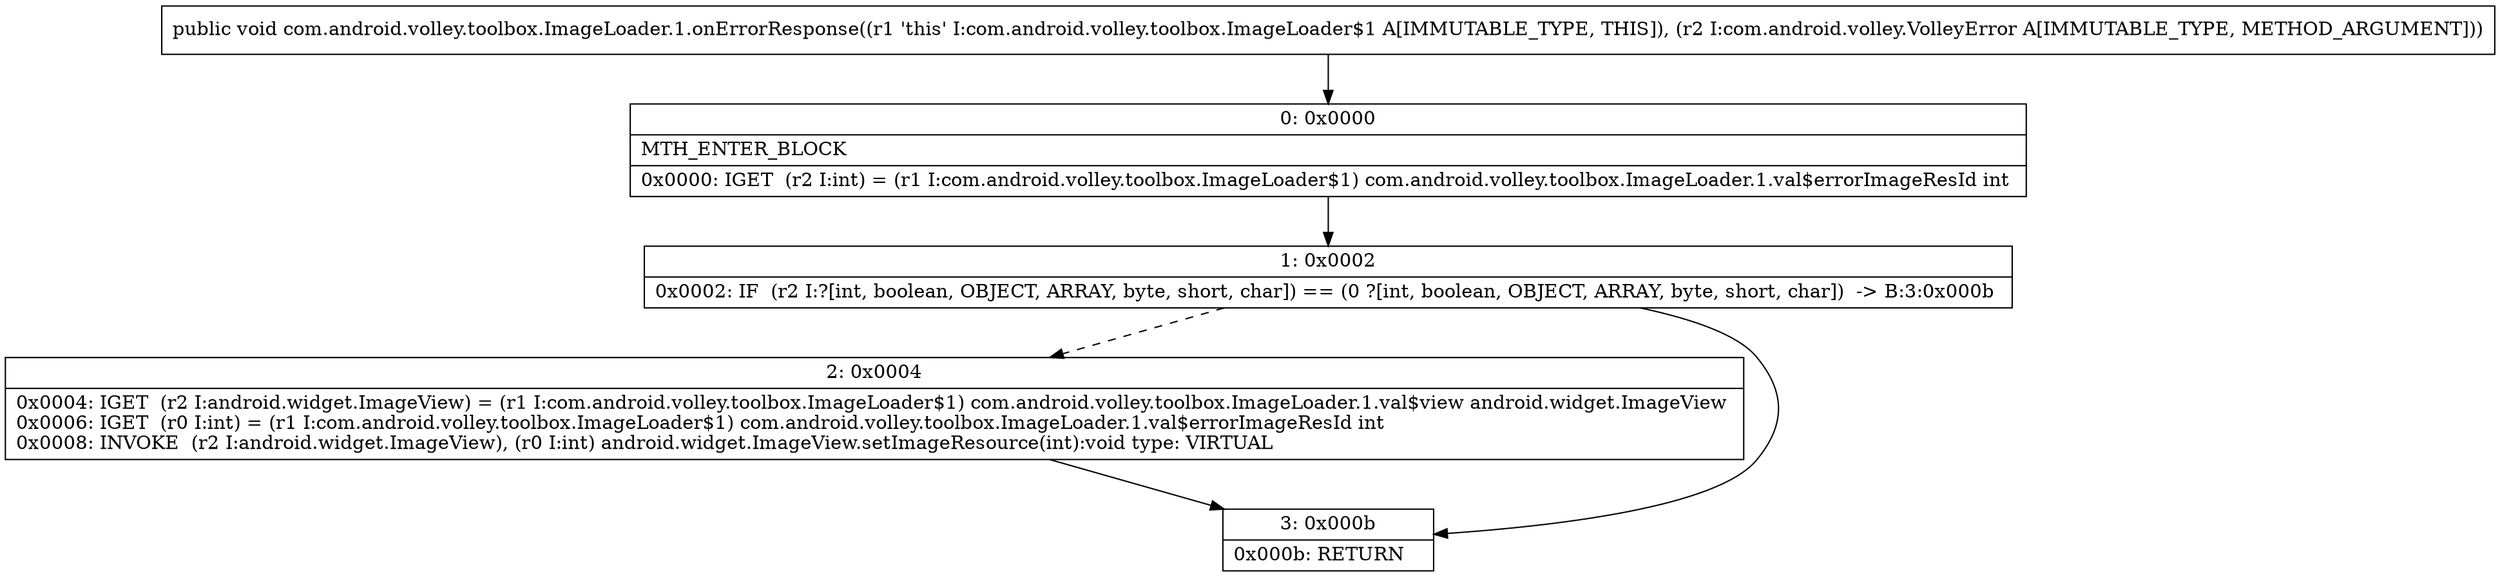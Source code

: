 digraph "CFG forcom.android.volley.toolbox.ImageLoader.1.onErrorResponse(Lcom\/android\/volley\/VolleyError;)V" {
Node_0 [shape=record,label="{0\:\ 0x0000|MTH_ENTER_BLOCK\l|0x0000: IGET  (r2 I:int) = (r1 I:com.android.volley.toolbox.ImageLoader$1) com.android.volley.toolbox.ImageLoader.1.val$errorImageResId int \l}"];
Node_1 [shape=record,label="{1\:\ 0x0002|0x0002: IF  (r2 I:?[int, boolean, OBJECT, ARRAY, byte, short, char]) == (0 ?[int, boolean, OBJECT, ARRAY, byte, short, char])  \-\> B:3:0x000b \l}"];
Node_2 [shape=record,label="{2\:\ 0x0004|0x0004: IGET  (r2 I:android.widget.ImageView) = (r1 I:com.android.volley.toolbox.ImageLoader$1) com.android.volley.toolbox.ImageLoader.1.val$view android.widget.ImageView \l0x0006: IGET  (r0 I:int) = (r1 I:com.android.volley.toolbox.ImageLoader$1) com.android.volley.toolbox.ImageLoader.1.val$errorImageResId int \l0x0008: INVOKE  (r2 I:android.widget.ImageView), (r0 I:int) android.widget.ImageView.setImageResource(int):void type: VIRTUAL \l}"];
Node_3 [shape=record,label="{3\:\ 0x000b|0x000b: RETURN   \l}"];
MethodNode[shape=record,label="{public void com.android.volley.toolbox.ImageLoader.1.onErrorResponse((r1 'this' I:com.android.volley.toolbox.ImageLoader$1 A[IMMUTABLE_TYPE, THIS]), (r2 I:com.android.volley.VolleyError A[IMMUTABLE_TYPE, METHOD_ARGUMENT])) }"];
MethodNode -> Node_0;
Node_0 -> Node_1;
Node_1 -> Node_2[style=dashed];
Node_1 -> Node_3;
Node_2 -> Node_3;
}

